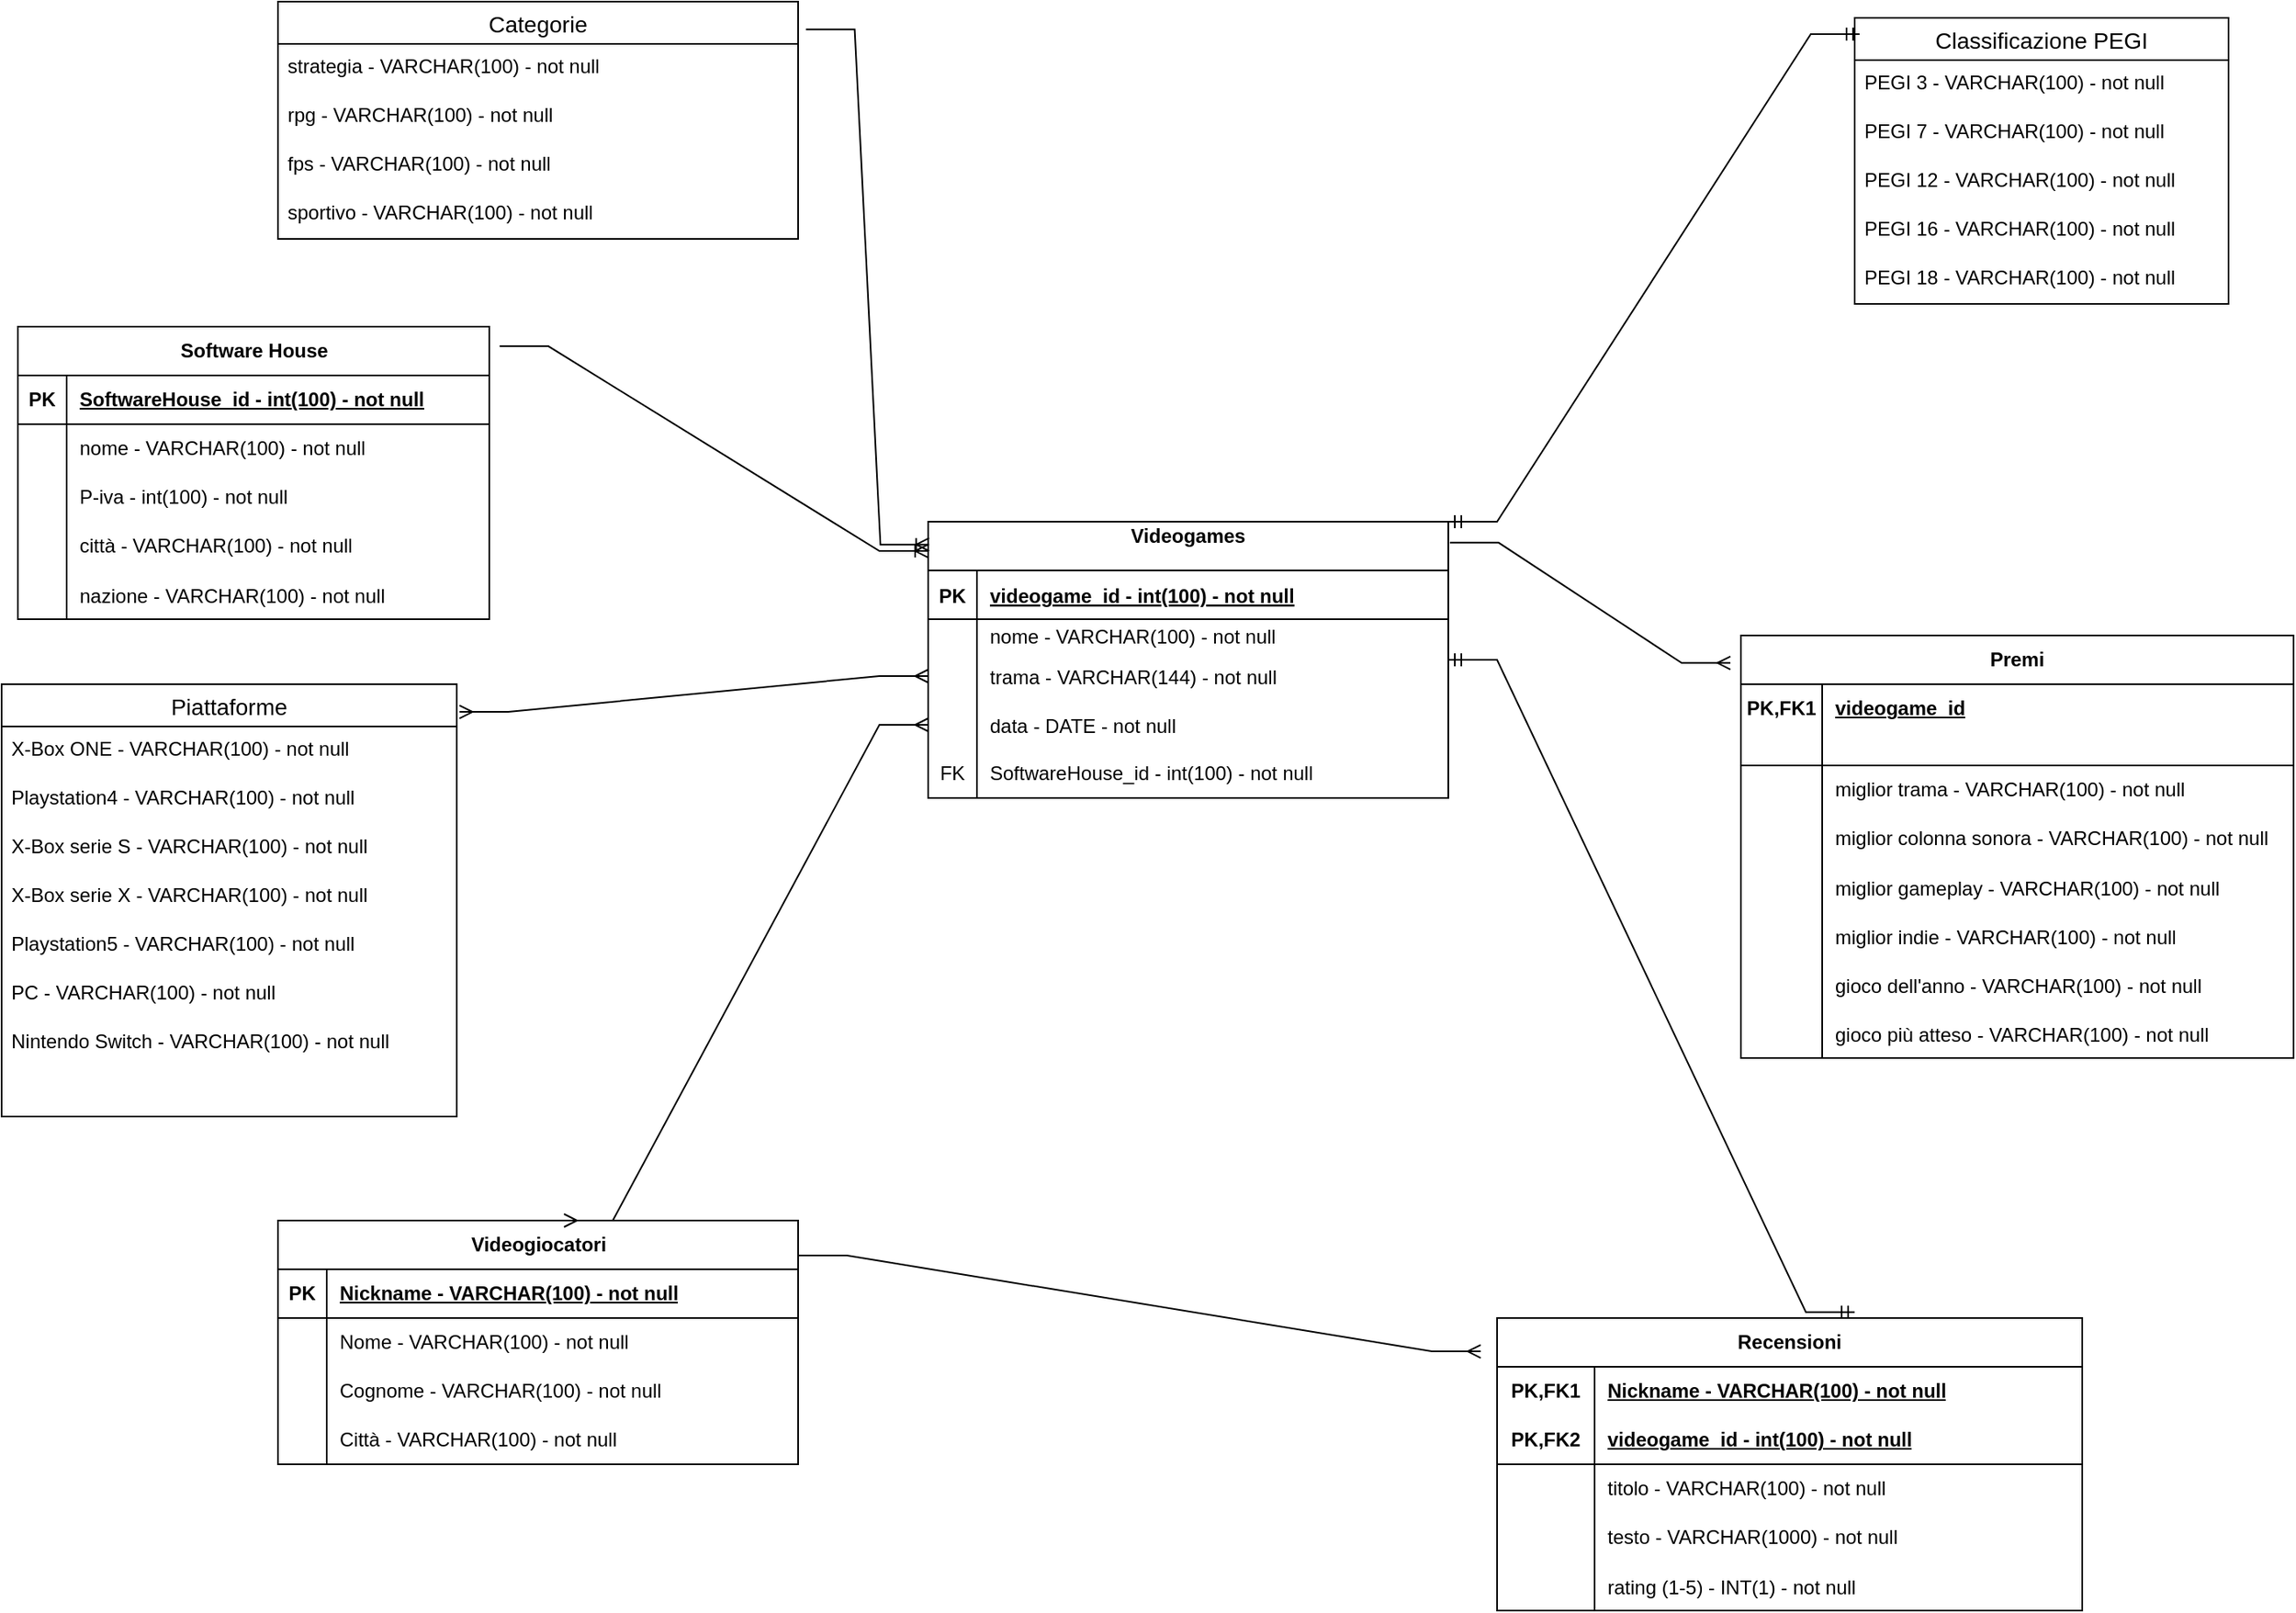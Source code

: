 <mxfile version="21.7.5" type="github">
  <diagram id="R2lEEEUBdFMjLlhIrx00" name="Page-1">
    <mxGraphModel dx="2276" dy="759" grid="1" gridSize="10" guides="1" tooltips="1" connect="1" arrows="1" fold="1" page="1" pageScale="1" pageWidth="850" pageHeight="1100" math="0" shadow="0" extFonts="Permanent Marker^https://fonts.googleapis.com/css?family=Permanent+Marker">
      <root>
        <mxCell id="0" />
        <mxCell id="1" parent="0" />
        <object label="Videogames&#xa;" id="kOSBz5JG6qcE9V6TWTEN-2">
          <mxCell style="shape=table;startSize=30;container=1;collapsible=1;childLayout=tableLayout;fixedRows=1;rowLines=0;fontStyle=1;align=center;resizeLast=1;" vertex="1" parent="1">
            <mxGeometry x="-30" y="330" width="320" height="170" as="geometry" />
          </mxCell>
        </object>
        <mxCell id="kOSBz5JG6qcE9V6TWTEN-3" value="" style="shape=partialRectangle;collapsible=0;dropTarget=0;pointerEvents=0;fillColor=none;points=[[0,0.5],[1,0.5]];portConstraint=eastwest;top=0;left=0;right=0;bottom=1;" vertex="1" parent="kOSBz5JG6qcE9V6TWTEN-2">
          <mxGeometry y="30" width="320" height="30" as="geometry" />
        </mxCell>
        <mxCell id="kOSBz5JG6qcE9V6TWTEN-4" value="PK" style="shape=partialRectangle;overflow=hidden;connectable=0;fillColor=none;top=0;left=0;bottom=0;right=0;fontStyle=1;" vertex="1" parent="kOSBz5JG6qcE9V6TWTEN-3">
          <mxGeometry width="30" height="30" as="geometry">
            <mxRectangle width="30" height="30" as="alternateBounds" />
          </mxGeometry>
        </mxCell>
        <mxCell id="kOSBz5JG6qcE9V6TWTEN-5" value="videogame_id - int(100) - not null" style="shape=partialRectangle;overflow=hidden;connectable=0;fillColor=none;top=0;left=0;bottom=0;right=0;align=left;spacingLeft=6;fontStyle=5;" vertex="1" parent="kOSBz5JG6qcE9V6TWTEN-3">
          <mxGeometry x="30" width="290" height="30" as="geometry">
            <mxRectangle width="290" height="30" as="alternateBounds" />
          </mxGeometry>
        </mxCell>
        <mxCell id="kOSBz5JG6qcE9V6TWTEN-6" value="" style="shape=partialRectangle;collapsible=0;dropTarget=0;pointerEvents=0;fillColor=none;points=[[0,0.5],[1,0.5]];portConstraint=eastwest;top=0;left=0;right=0;bottom=0;" vertex="1" parent="kOSBz5JG6qcE9V6TWTEN-2">
          <mxGeometry y="60" width="320" height="20" as="geometry" />
        </mxCell>
        <mxCell id="kOSBz5JG6qcE9V6TWTEN-7" value="" style="shape=partialRectangle;overflow=hidden;connectable=0;fillColor=none;top=0;left=0;bottom=0;right=0;" vertex="1" parent="kOSBz5JG6qcE9V6TWTEN-6">
          <mxGeometry width="30" height="20" as="geometry">
            <mxRectangle width="30" height="20" as="alternateBounds" />
          </mxGeometry>
        </mxCell>
        <mxCell id="kOSBz5JG6qcE9V6TWTEN-8" value="nome - VARCHAR(100) - not null" style="shape=partialRectangle;overflow=hidden;connectable=0;fillColor=none;top=0;left=0;bottom=0;right=0;align=left;spacingLeft=6;" vertex="1" parent="kOSBz5JG6qcE9V6TWTEN-6">
          <mxGeometry x="30" width="290" height="20" as="geometry">
            <mxRectangle width="290" height="20" as="alternateBounds" />
          </mxGeometry>
        </mxCell>
        <mxCell id="kOSBz5JG6qcE9V6TWTEN-85" value="" style="shape=tableRow;horizontal=0;startSize=0;swimlaneHead=0;swimlaneBody=0;fillColor=none;collapsible=0;dropTarget=0;points=[[0,0.5],[1,0.5]];portConstraint=eastwest;top=0;left=0;right=0;bottom=0;" vertex="1" parent="kOSBz5JG6qcE9V6TWTEN-2">
          <mxGeometry y="80" width="320" height="30" as="geometry" />
        </mxCell>
        <mxCell id="kOSBz5JG6qcE9V6TWTEN-86" value="" style="shape=partialRectangle;connectable=0;fillColor=none;top=0;left=0;bottom=0;right=0;editable=1;overflow=hidden;" vertex="1" parent="kOSBz5JG6qcE9V6TWTEN-85">
          <mxGeometry width="30" height="30" as="geometry">
            <mxRectangle width="30" height="30" as="alternateBounds" />
          </mxGeometry>
        </mxCell>
        <mxCell id="kOSBz5JG6qcE9V6TWTEN-87" value="trama - VARCHAR(144) - not null" style="shape=partialRectangle;connectable=0;fillColor=none;top=0;left=0;bottom=0;right=0;align=left;spacingLeft=6;overflow=hidden;" vertex="1" parent="kOSBz5JG6qcE9V6TWTEN-85">
          <mxGeometry x="30" width="290" height="30" as="geometry">
            <mxRectangle width="290" height="30" as="alternateBounds" />
          </mxGeometry>
        </mxCell>
        <mxCell id="kOSBz5JG6qcE9V6TWTEN-9" value="" style="shape=partialRectangle;collapsible=0;dropTarget=0;pointerEvents=0;fillColor=none;points=[[0,0.5],[1,0.5]];portConstraint=eastwest;top=0;left=0;right=0;bottom=0;" vertex="1" parent="kOSBz5JG6qcE9V6TWTEN-2">
          <mxGeometry y="110" width="320" height="30" as="geometry" />
        </mxCell>
        <mxCell id="kOSBz5JG6qcE9V6TWTEN-10" value="" style="shape=partialRectangle;overflow=hidden;connectable=0;fillColor=none;top=0;left=0;bottom=0;right=0;" vertex="1" parent="kOSBz5JG6qcE9V6TWTEN-9">
          <mxGeometry width="30" height="30" as="geometry">
            <mxRectangle width="30" height="30" as="alternateBounds" />
          </mxGeometry>
        </mxCell>
        <mxCell id="kOSBz5JG6qcE9V6TWTEN-11" value="data - DATE - not null" style="shape=partialRectangle;overflow=hidden;connectable=0;fillColor=none;top=0;left=0;bottom=0;right=0;align=left;spacingLeft=6;" vertex="1" parent="kOSBz5JG6qcE9V6TWTEN-9">
          <mxGeometry x="30" width="290" height="30" as="geometry">
            <mxRectangle width="290" height="30" as="alternateBounds" />
          </mxGeometry>
        </mxCell>
        <mxCell id="kOSBz5JG6qcE9V6TWTEN-21" value="" style="shape=tableRow;horizontal=0;startSize=0;swimlaneHead=0;swimlaneBody=0;fillColor=none;collapsible=0;dropTarget=0;points=[[0,0.5],[1,0.5]];portConstraint=eastwest;top=0;left=0;right=0;bottom=0;" vertex="1" parent="kOSBz5JG6qcE9V6TWTEN-2">
          <mxGeometry y="140" width="320" height="30" as="geometry" />
        </mxCell>
        <mxCell id="kOSBz5JG6qcE9V6TWTEN-22" value="FK" style="shape=partialRectangle;connectable=0;fillColor=none;top=0;left=0;bottom=0;right=0;fontStyle=0;overflow=hidden;whiteSpace=wrap;html=1;" vertex="1" parent="kOSBz5JG6qcE9V6TWTEN-21">
          <mxGeometry width="30" height="30" as="geometry">
            <mxRectangle width="30" height="30" as="alternateBounds" />
          </mxGeometry>
        </mxCell>
        <mxCell id="kOSBz5JG6qcE9V6TWTEN-23" value="SoftwareHouse_id&amp;nbsp;- int(100) - not null" style="shape=partialRectangle;connectable=0;fillColor=none;top=0;left=0;bottom=0;right=0;align=left;spacingLeft=6;fontStyle=0;overflow=hidden;whiteSpace=wrap;html=1;" vertex="1" parent="kOSBz5JG6qcE9V6TWTEN-21">
          <mxGeometry x="30" width="290" height="30" as="geometry">
            <mxRectangle width="290" height="30" as="alternateBounds" />
          </mxGeometry>
        </mxCell>
        <mxCell id="kOSBz5JG6qcE9V6TWTEN-63" value="Software House" style="shape=table;startSize=30;container=1;collapsible=1;childLayout=tableLayout;fixedRows=1;rowLines=0;fontStyle=1;align=center;resizeLast=1;html=1;" vertex="1" parent="1">
          <mxGeometry x="-590" y="210" width="290" height="180" as="geometry" />
        </mxCell>
        <mxCell id="kOSBz5JG6qcE9V6TWTEN-64" value="" style="shape=tableRow;horizontal=0;startSize=0;swimlaneHead=0;swimlaneBody=0;fillColor=none;collapsible=0;dropTarget=0;points=[[0,0.5],[1,0.5]];portConstraint=eastwest;top=0;left=0;right=0;bottom=1;" vertex="1" parent="kOSBz5JG6qcE9V6TWTEN-63">
          <mxGeometry y="30" width="290" height="30" as="geometry" />
        </mxCell>
        <mxCell id="kOSBz5JG6qcE9V6TWTEN-65" value="PK" style="shape=partialRectangle;connectable=0;fillColor=none;top=0;left=0;bottom=0;right=0;fontStyle=1;overflow=hidden;whiteSpace=wrap;html=1;" vertex="1" parent="kOSBz5JG6qcE9V6TWTEN-64">
          <mxGeometry width="30" height="30" as="geometry">
            <mxRectangle width="30" height="30" as="alternateBounds" />
          </mxGeometry>
        </mxCell>
        <mxCell id="kOSBz5JG6qcE9V6TWTEN-66" value="SoftwareHouse_id&amp;nbsp;- int(100) - not null" style="shape=partialRectangle;connectable=0;fillColor=none;top=0;left=0;bottom=0;right=0;align=left;spacingLeft=6;fontStyle=5;overflow=hidden;whiteSpace=wrap;html=1;" vertex="1" parent="kOSBz5JG6qcE9V6TWTEN-64">
          <mxGeometry x="30" width="260" height="30" as="geometry">
            <mxRectangle width="260" height="30" as="alternateBounds" />
          </mxGeometry>
        </mxCell>
        <mxCell id="kOSBz5JG6qcE9V6TWTEN-67" value="" style="shape=tableRow;horizontal=0;startSize=0;swimlaneHead=0;swimlaneBody=0;fillColor=none;collapsible=0;dropTarget=0;points=[[0,0.5],[1,0.5]];portConstraint=eastwest;top=0;left=0;right=0;bottom=0;" vertex="1" parent="kOSBz5JG6qcE9V6TWTEN-63">
          <mxGeometry y="60" width="290" height="30" as="geometry" />
        </mxCell>
        <mxCell id="kOSBz5JG6qcE9V6TWTEN-68" value="" style="shape=partialRectangle;connectable=0;fillColor=none;top=0;left=0;bottom=0;right=0;editable=1;overflow=hidden;whiteSpace=wrap;html=1;" vertex="1" parent="kOSBz5JG6qcE9V6TWTEN-67">
          <mxGeometry width="30" height="30" as="geometry">
            <mxRectangle width="30" height="30" as="alternateBounds" />
          </mxGeometry>
        </mxCell>
        <mxCell id="kOSBz5JG6qcE9V6TWTEN-69" value="nome - VARCHAR(100) - not null" style="shape=partialRectangle;connectable=0;fillColor=none;top=0;left=0;bottom=0;right=0;align=left;spacingLeft=6;overflow=hidden;whiteSpace=wrap;html=1;" vertex="1" parent="kOSBz5JG6qcE9V6TWTEN-67">
          <mxGeometry x="30" width="260" height="30" as="geometry">
            <mxRectangle width="260" height="30" as="alternateBounds" />
          </mxGeometry>
        </mxCell>
        <mxCell id="kOSBz5JG6qcE9V6TWTEN-70" value="" style="shape=tableRow;horizontal=0;startSize=0;swimlaneHead=0;swimlaneBody=0;fillColor=none;collapsible=0;dropTarget=0;points=[[0,0.5],[1,0.5]];portConstraint=eastwest;top=0;left=0;right=0;bottom=0;" vertex="1" parent="kOSBz5JG6qcE9V6TWTEN-63">
          <mxGeometry y="90" width="290" height="30" as="geometry" />
        </mxCell>
        <mxCell id="kOSBz5JG6qcE9V6TWTEN-71" value="" style="shape=partialRectangle;connectable=0;fillColor=none;top=0;left=0;bottom=0;right=0;editable=1;overflow=hidden;whiteSpace=wrap;html=1;" vertex="1" parent="kOSBz5JG6qcE9V6TWTEN-70">
          <mxGeometry width="30" height="30" as="geometry">
            <mxRectangle width="30" height="30" as="alternateBounds" />
          </mxGeometry>
        </mxCell>
        <mxCell id="kOSBz5JG6qcE9V6TWTEN-72" value="P-iva - int(100) - not null" style="shape=partialRectangle;connectable=0;fillColor=none;top=0;left=0;bottom=0;right=0;align=left;spacingLeft=6;overflow=hidden;whiteSpace=wrap;html=1;" vertex="1" parent="kOSBz5JG6qcE9V6TWTEN-70">
          <mxGeometry x="30" width="260" height="30" as="geometry">
            <mxRectangle width="260" height="30" as="alternateBounds" />
          </mxGeometry>
        </mxCell>
        <mxCell id="kOSBz5JG6qcE9V6TWTEN-73" value="" style="shape=tableRow;horizontal=0;startSize=0;swimlaneHead=0;swimlaneBody=0;fillColor=none;collapsible=0;dropTarget=0;points=[[0,0.5],[1,0.5]];portConstraint=eastwest;top=0;left=0;right=0;bottom=0;" vertex="1" parent="kOSBz5JG6qcE9V6TWTEN-63">
          <mxGeometry y="120" width="290" height="30" as="geometry" />
        </mxCell>
        <mxCell id="kOSBz5JG6qcE9V6TWTEN-74" value="" style="shape=partialRectangle;connectable=0;fillColor=none;top=0;left=0;bottom=0;right=0;editable=1;overflow=hidden;whiteSpace=wrap;html=1;" vertex="1" parent="kOSBz5JG6qcE9V6TWTEN-73">
          <mxGeometry width="30" height="30" as="geometry">
            <mxRectangle width="30" height="30" as="alternateBounds" />
          </mxGeometry>
        </mxCell>
        <mxCell id="kOSBz5JG6qcE9V6TWTEN-75" value="città - VARCHAR(100) - not null" style="shape=partialRectangle;connectable=0;fillColor=none;top=0;left=0;bottom=0;right=0;align=left;spacingLeft=6;overflow=hidden;whiteSpace=wrap;html=1;" vertex="1" parent="kOSBz5JG6qcE9V6TWTEN-73">
          <mxGeometry x="30" width="260" height="30" as="geometry">
            <mxRectangle width="260" height="30" as="alternateBounds" />
          </mxGeometry>
        </mxCell>
        <mxCell id="kOSBz5JG6qcE9V6TWTEN-93" value="" style="shape=tableRow;horizontal=0;startSize=0;swimlaneHead=0;swimlaneBody=0;fillColor=none;collapsible=0;dropTarget=0;points=[[0,0.5],[1,0.5]];portConstraint=eastwest;top=0;left=0;right=0;bottom=0;" vertex="1" parent="kOSBz5JG6qcE9V6TWTEN-63">
          <mxGeometry y="150" width="290" height="30" as="geometry" />
        </mxCell>
        <mxCell id="kOSBz5JG6qcE9V6TWTEN-94" value="" style="shape=partialRectangle;connectable=0;fillColor=none;top=0;left=0;bottom=0;right=0;editable=1;overflow=hidden;" vertex="1" parent="kOSBz5JG6qcE9V6TWTEN-93">
          <mxGeometry width="30" height="30" as="geometry">
            <mxRectangle width="30" height="30" as="alternateBounds" />
          </mxGeometry>
        </mxCell>
        <mxCell id="kOSBz5JG6qcE9V6TWTEN-95" value="nazione - VARCHAR(100) - not null" style="shape=partialRectangle;connectable=0;fillColor=none;top=0;left=0;bottom=0;right=0;align=left;spacingLeft=6;overflow=hidden;" vertex="1" parent="kOSBz5JG6qcE9V6TWTEN-93">
          <mxGeometry x="30" width="260" height="30" as="geometry">
            <mxRectangle width="260" height="30" as="alternateBounds" />
          </mxGeometry>
        </mxCell>
        <mxCell id="kOSBz5JG6qcE9V6TWTEN-126" value="Piattaforme" style="swimlane;fontStyle=0;childLayout=stackLayout;horizontal=1;startSize=26;horizontalStack=0;resizeParent=1;resizeParentMax=0;resizeLast=0;collapsible=1;marginBottom=0;align=center;fontSize=14;" vertex="1" parent="1">
          <mxGeometry x="-600" y="430" width="280" height="266" as="geometry" />
        </mxCell>
        <mxCell id="kOSBz5JG6qcE9V6TWTEN-127" value="X-Box ONE - VARCHAR(100) - not null" style="text;strokeColor=none;fillColor=none;spacingLeft=4;spacingRight=4;overflow=hidden;rotatable=0;points=[[0,0.5],[1,0.5]];portConstraint=eastwest;fontSize=12;whiteSpace=wrap;html=1;" vertex="1" parent="kOSBz5JG6qcE9V6TWTEN-126">
          <mxGeometry y="26" width="280" height="30" as="geometry" />
        </mxCell>
        <mxCell id="kOSBz5JG6qcE9V6TWTEN-128" value="Playstation4 - VARCHAR(100) - not null" style="text;strokeColor=none;fillColor=none;spacingLeft=4;spacingRight=4;overflow=hidden;rotatable=0;points=[[0,0.5],[1,0.5]];portConstraint=eastwest;fontSize=12;whiteSpace=wrap;html=1;" vertex="1" parent="kOSBz5JG6qcE9V6TWTEN-126">
          <mxGeometry y="56" width="280" height="30" as="geometry" />
        </mxCell>
        <mxCell id="kOSBz5JG6qcE9V6TWTEN-129" value="X-Box serie S - VARCHAR(100) - not null" style="text;strokeColor=none;fillColor=none;spacingLeft=4;spacingRight=4;overflow=hidden;rotatable=0;points=[[0,0.5],[1,0.5]];portConstraint=eastwest;fontSize=12;whiteSpace=wrap;html=1;" vertex="1" parent="kOSBz5JG6qcE9V6TWTEN-126">
          <mxGeometry y="86" width="280" height="30" as="geometry" />
        </mxCell>
        <mxCell id="kOSBz5JG6qcE9V6TWTEN-157" value="X-Box serie X - VARCHAR(100) - not null" style="text;strokeColor=none;fillColor=none;spacingLeft=4;spacingRight=4;overflow=hidden;rotatable=0;points=[[0,0.5],[1,0.5]];portConstraint=eastwest;fontSize=12;whiteSpace=wrap;html=1;" vertex="1" parent="kOSBz5JG6qcE9V6TWTEN-126">
          <mxGeometry y="116" width="280" height="30" as="geometry" />
        </mxCell>
        <mxCell id="kOSBz5JG6qcE9V6TWTEN-156" value="Playstation5 - VARCHAR(100) - not null" style="text;strokeColor=none;fillColor=none;spacingLeft=4;spacingRight=4;overflow=hidden;rotatable=0;points=[[0,0.5],[1,0.5]];portConstraint=eastwest;fontSize=12;whiteSpace=wrap;html=1;" vertex="1" parent="kOSBz5JG6qcE9V6TWTEN-126">
          <mxGeometry y="146" width="280" height="30" as="geometry" />
        </mxCell>
        <mxCell id="kOSBz5JG6qcE9V6TWTEN-158" value="PC - VARCHAR(100) - not null" style="text;strokeColor=none;fillColor=none;spacingLeft=4;spacingRight=4;overflow=hidden;rotatable=0;points=[[0,0.5],[1,0.5]];portConstraint=eastwest;fontSize=12;whiteSpace=wrap;html=1;" vertex="1" parent="kOSBz5JG6qcE9V6TWTEN-126">
          <mxGeometry y="176" width="280" height="30" as="geometry" />
        </mxCell>
        <mxCell id="kOSBz5JG6qcE9V6TWTEN-159" value="Nintendo Switch - VARCHAR(100) - not null" style="text;strokeColor=none;fillColor=none;spacingLeft=4;spacingRight=4;overflow=hidden;rotatable=0;points=[[0,0.5],[1,0.5]];portConstraint=eastwest;fontSize=12;whiteSpace=wrap;html=1;" vertex="1" parent="kOSBz5JG6qcE9V6TWTEN-126">
          <mxGeometry y="206" width="280" height="30" as="geometry" />
        </mxCell>
        <mxCell id="kOSBz5JG6qcE9V6TWTEN-137" value="" style="shape=partialRectangle;connectable=0;fillColor=none;top=0;left=0;bottom=0;right=0;align=left;spacingLeft=6;overflow=hidden;" vertex="1" parent="kOSBz5JG6qcE9V6TWTEN-126">
          <mxGeometry y="236" width="280" height="30" as="geometry">
            <mxRectangle width="130" height="30" as="alternateBounds" />
          </mxGeometry>
        </mxCell>
        <mxCell id="kOSBz5JG6qcE9V6TWTEN-148" value="Categorie" style="swimlane;fontStyle=0;childLayout=stackLayout;horizontal=1;startSize=26;horizontalStack=0;resizeParent=1;resizeParentMax=0;resizeLast=0;collapsible=1;marginBottom=0;align=center;fontSize=14;" vertex="1" parent="1">
          <mxGeometry x="-430" y="10" width="320" height="146" as="geometry" />
        </mxCell>
        <mxCell id="kOSBz5JG6qcE9V6TWTEN-149" value="strategia&amp;nbsp;- VARCHAR(100) - not null" style="text;strokeColor=none;fillColor=none;spacingLeft=4;spacingRight=4;overflow=hidden;rotatable=0;points=[[0,0.5],[1,0.5]];portConstraint=eastwest;fontSize=12;whiteSpace=wrap;html=1;" vertex="1" parent="kOSBz5JG6qcE9V6TWTEN-148">
          <mxGeometry y="26" width="320" height="30" as="geometry" />
        </mxCell>
        <mxCell id="kOSBz5JG6qcE9V6TWTEN-150" value="rpg&amp;nbsp;- VARCHAR(100) - not null" style="text;strokeColor=none;fillColor=none;spacingLeft=4;spacingRight=4;overflow=hidden;rotatable=0;points=[[0,0.5],[1,0.5]];portConstraint=eastwest;fontSize=12;whiteSpace=wrap;html=1;" vertex="1" parent="kOSBz5JG6qcE9V6TWTEN-148">
          <mxGeometry y="56" width="320" height="30" as="geometry" />
        </mxCell>
        <mxCell id="kOSBz5JG6qcE9V6TWTEN-151" value="fps&amp;nbsp;- VARCHAR(100) - not null" style="text;strokeColor=none;fillColor=none;spacingLeft=4;spacingRight=4;overflow=hidden;rotatable=0;points=[[0,0.5],[1,0.5]];portConstraint=eastwest;fontSize=12;whiteSpace=wrap;html=1;" vertex="1" parent="kOSBz5JG6qcE9V6TWTEN-148">
          <mxGeometry y="86" width="320" height="30" as="geometry" />
        </mxCell>
        <mxCell id="kOSBz5JG6qcE9V6TWTEN-161" value="sportivo&amp;nbsp;- VARCHAR(100) - not null" style="text;strokeColor=none;fillColor=none;spacingLeft=4;spacingRight=4;overflow=hidden;rotatable=0;points=[[0,0.5],[1,0.5]];portConstraint=eastwest;fontSize=12;whiteSpace=wrap;html=1;" vertex="1" parent="kOSBz5JG6qcE9V6TWTEN-148">
          <mxGeometry y="116" width="320" height="30" as="geometry" />
        </mxCell>
        <mxCell id="kOSBz5JG6qcE9V6TWTEN-166" value="Classificazione PEGI" style="swimlane;fontStyle=0;childLayout=stackLayout;horizontal=1;startSize=26;horizontalStack=0;resizeParent=1;resizeParentMax=0;resizeLast=0;collapsible=1;marginBottom=0;align=center;fontSize=14;" vertex="1" parent="1">
          <mxGeometry x="540" y="20" width="230" height="176" as="geometry" />
        </mxCell>
        <mxCell id="kOSBz5JG6qcE9V6TWTEN-167" value="PEGI 3&amp;nbsp;- VARCHAR(100) - not null" style="text;strokeColor=none;fillColor=none;spacingLeft=4;spacingRight=4;overflow=hidden;rotatable=0;points=[[0,0.5],[1,0.5]];portConstraint=eastwest;fontSize=12;whiteSpace=wrap;html=1;" vertex="1" parent="kOSBz5JG6qcE9V6TWTEN-166">
          <mxGeometry y="26" width="230" height="30" as="geometry" />
        </mxCell>
        <mxCell id="kOSBz5JG6qcE9V6TWTEN-168" value="PEGI 7&amp;nbsp;- VARCHAR(100) - not null" style="text;strokeColor=none;fillColor=none;spacingLeft=4;spacingRight=4;overflow=hidden;rotatable=0;points=[[0,0.5],[1,0.5]];portConstraint=eastwest;fontSize=12;whiteSpace=wrap;html=1;" vertex="1" parent="kOSBz5JG6qcE9V6TWTEN-166">
          <mxGeometry y="56" width="230" height="30" as="geometry" />
        </mxCell>
        <mxCell id="kOSBz5JG6qcE9V6TWTEN-169" value="PEGI 12&amp;nbsp;- VARCHAR(100) - not null" style="text;strokeColor=none;fillColor=none;spacingLeft=4;spacingRight=4;overflow=hidden;rotatable=0;points=[[0,0.5],[1,0.5]];portConstraint=eastwest;fontSize=12;whiteSpace=wrap;html=1;" vertex="1" parent="kOSBz5JG6qcE9V6TWTEN-166">
          <mxGeometry y="86" width="230" height="30" as="geometry" />
        </mxCell>
        <mxCell id="kOSBz5JG6qcE9V6TWTEN-170" value="PEGI 16&amp;nbsp;- VARCHAR(100) - not null" style="text;strokeColor=none;fillColor=none;spacingLeft=4;spacingRight=4;overflow=hidden;rotatable=0;points=[[0,0.5],[1,0.5]];portConstraint=eastwest;fontSize=12;whiteSpace=wrap;html=1;" vertex="1" parent="kOSBz5JG6qcE9V6TWTEN-166">
          <mxGeometry y="116" width="230" height="30" as="geometry" />
        </mxCell>
        <mxCell id="kOSBz5JG6qcE9V6TWTEN-171" value="PEGI 18&amp;nbsp;- VARCHAR(100) - not null" style="text;strokeColor=none;fillColor=none;spacingLeft=4;spacingRight=4;overflow=hidden;rotatable=0;points=[[0,0.5],[1,0.5]];portConstraint=eastwest;fontSize=12;whiteSpace=wrap;html=1;" vertex="1" parent="kOSBz5JG6qcE9V6TWTEN-166">
          <mxGeometry y="146" width="230" height="30" as="geometry" />
        </mxCell>
        <mxCell id="kOSBz5JG6qcE9V6TWTEN-172" value="Videogiocatori" style="shape=table;startSize=30;container=1;collapsible=1;childLayout=tableLayout;fixedRows=1;rowLines=0;fontStyle=1;align=center;resizeLast=1;html=1;" vertex="1" parent="1">
          <mxGeometry x="-430" y="760" width="320" height="150" as="geometry" />
        </mxCell>
        <mxCell id="kOSBz5JG6qcE9V6TWTEN-173" value="" style="shape=tableRow;horizontal=0;startSize=0;swimlaneHead=0;swimlaneBody=0;fillColor=none;collapsible=0;dropTarget=0;points=[[0,0.5],[1,0.5]];portConstraint=eastwest;top=0;left=0;right=0;bottom=1;" vertex="1" parent="kOSBz5JG6qcE9V6TWTEN-172">
          <mxGeometry y="30" width="320" height="30" as="geometry" />
        </mxCell>
        <mxCell id="kOSBz5JG6qcE9V6TWTEN-174" value="PK" style="shape=partialRectangle;connectable=0;fillColor=none;top=0;left=0;bottom=0;right=0;fontStyle=1;overflow=hidden;whiteSpace=wrap;html=1;" vertex="1" parent="kOSBz5JG6qcE9V6TWTEN-173">
          <mxGeometry width="30" height="30" as="geometry">
            <mxRectangle width="30" height="30" as="alternateBounds" />
          </mxGeometry>
        </mxCell>
        <mxCell id="kOSBz5JG6qcE9V6TWTEN-175" value="Nickname&amp;nbsp;- VARCHAR(100) - not null" style="shape=partialRectangle;connectable=0;fillColor=none;top=0;left=0;bottom=0;right=0;align=left;spacingLeft=6;fontStyle=5;overflow=hidden;whiteSpace=wrap;html=1;" vertex="1" parent="kOSBz5JG6qcE9V6TWTEN-173">
          <mxGeometry x="30" width="290" height="30" as="geometry">
            <mxRectangle width="290" height="30" as="alternateBounds" />
          </mxGeometry>
        </mxCell>
        <mxCell id="kOSBz5JG6qcE9V6TWTEN-176" value="" style="shape=tableRow;horizontal=0;startSize=0;swimlaneHead=0;swimlaneBody=0;fillColor=none;collapsible=0;dropTarget=0;points=[[0,0.5],[1,0.5]];portConstraint=eastwest;top=0;left=0;right=0;bottom=0;" vertex="1" parent="kOSBz5JG6qcE9V6TWTEN-172">
          <mxGeometry y="60" width="320" height="30" as="geometry" />
        </mxCell>
        <mxCell id="kOSBz5JG6qcE9V6TWTEN-177" value="" style="shape=partialRectangle;connectable=0;fillColor=none;top=0;left=0;bottom=0;right=0;editable=1;overflow=hidden;whiteSpace=wrap;html=1;" vertex="1" parent="kOSBz5JG6qcE9V6TWTEN-176">
          <mxGeometry width="30" height="30" as="geometry">
            <mxRectangle width="30" height="30" as="alternateBounds" />
          </mxGeometry>
        </mxCell>
        <mxCell id="kOSBz5JG6qcE9V6TWTEN-178" value="Nome&amp;nbsp;- VARCHAR(100) - not null" style="shape=partialRectangle;connectable=0;fillColor=none;top=0;left=0;bottom=0;right=0;align=left;spacingLeft=6;overflow=hidden;whiteSpace=wrap;html=1;" vertex="1" parent="kOSBz5JG6qcE9V6TWTEN-176">
          <mxGeometry x="30" width="290" height="30" as="geometry">
            <mxRectangle width="290" height="30" as="alternateBounds" />
          </mxGeometry>
        </mxCell>
        <mxCell id="kOSBz5JG6qcE9V6TWTEN-179" value="" style="shape=tableRow;horizontal=0;startSize=0;swimlaneHead=0;swimlaneBody=0;fillColor=none;collapsible=0;dropTarget=0;points=[[0,0.5],[1,0.5]];portConstraint=eastwest;top=0;left=0;right=0;bottom=0;" vertex="1" parent="kOSBz5JG6qcE9V6TWTEN-172">
          <mxGeometry y="90" width="320" height="30" as="geometry" />
        </mxCell>
        <mxCell id="kOSBz5JG6qcE9V6TWTEN-180" value="" style="shape=partialRectangle;connectable=0;fillColor=none;top=0;left=0;bottom=0;right=0;editable=1;overflow=hidden;whiteSpace=wrap;html=1;" vertex="1" parent="kOSBz5JG6qcE9V6TWTEN-179">
          <mxGeometry width="30" height="30" as="geometry">
            <mxRectangle width="30" height="30" as="alternateBounds" />
          </mxGeometry>
        </mxCell>
        <mxCell id="kOSBz5JG6qcE9V6TWTEN-181" value="Cognome&amp;nbsp;- VARCHAR(100) - not null" style="shape=partialRectangle;connectable=0;fillColor=none;top=0;left=0;bottom=0;right=0;align=left;spacingLeft=6;overflow=hidden;whiteSpace=wrap;html=1;" vertex="1" parent="kOSBz5JG6qcE9V6TWTEN-179">
          <mxGeometry x="30" width="290" height="30" as="geometry">
            <mxRectangle width="290" height="30" as="alternateBounds" />
          </mxGeometry>
        </mxCell>
        <mxCell id="kOSBz5JG6qcE9V6TWTEN-182" value="" style="shape=tableRow;horizontal=0;startSize=0;swimlaneHead=0;swimlaneBody=0;fillColor=none;collapsible=0;dropTarget=0;points=[[0,0.5],[1,0.5]];portConstraint=eastwest;top=0;left=0;right=0;bottom=0;" vertex="1" parent="kOSBz5JG6qcE9V6TWTEN-172">
          <mxGeometry y="120" width="320" height="30" as="geometry" />
        </mxCell>
        <mxCell id="kOSBz5JG6qcE9V6TWTEN-183" value="" style="shape=partialRectangle;connectable=0;fillColor=none;top=0;left=0;bottom=0;right=0;editable=1;overflow=hidden;whiteSpace=wrap;html=1;" vertex="1" parent="kOSBz5JG6qcE9V6TWTEN-182">
          <mxGeometry width="30" height="30" as="geometry">
            <mxRectangle width="30" height="30" as="alternateBounds" />
          </mxGeometry>
        </mxCell>
        <mxCell id="kOSBz5JG6qcE9V6TWTEN-184" value="Città&amp;nbsp;- VARCHAR(100) - not null" style="shape=partialRectangle;connectable=0;fillColor=none;top=0;left=0;bottom=0;right=0;align=left;spacingLeft=6;overflow=hidden;whiteSpace=wrap;html=1;" vertex="1" parent="kOSBz5JG6qcE9V6TWTEN-182">
          <mxGeometry x="30" width="290" height="30" as="geometry">
            <mxRectangle width="290" height="30" as="alternateBounds" />
          </mxGeometry>
        </mxCell>
        <mxCell id="kOSBz5JG6qcE9V6TWTEN-198" value="Recensioni" style="shape=table;startSize=30;container=1;collapsible=1;childLayout=tableLayout;fixedRows=1;rowLines=0;fontStyle=1;align=center;resizeLast=1;html=1;whiteSpace=wrap;" vertex="1" parent="1">
          <mxGeometry x="320" y="820" width="360" height="180" as="geometry" />
        </mxCell>
        <mxCell id="kOSBz5JG6qcE9V6TWTEN-199" value="" style="shape=tableRow;horizontal=0;startSize=0;swimlaneHead=0;swimlaneBody=0;fillColor=none;collapsible=0;dropTarget=0;points=[[0,0.5],[1,0.5]];portConstraint=eastwest;top=0;left=0;right=0;bottom=0;html=1;" vertex="1" parent="kOSBz5JG6qcE9V6TWTEN-198">
          <mxGeometry y="30" width="360" height="30" as="geometry" />
        </mxCell>
        <mxCell id="kOSBz5JG6qcE9V6TWTEN-200" value="PK,FK1" style="shape=partialRectangle;connectable=0;fillColor=none;top=0;left=0;bottom=0;right=0;fontStyle=1;overflow=hidden;html=1;whiteSpace=wrap;" vertex="1" parent="kOSBz5JG6qcE9V6TWTEN-199">
          <mxGeometry width="60" height="30" as="geometry">
            <mxRectangle width="60" height="30" as="alternateBounds" />
          </mxGeometry>
        </mxCell>
        <mxCell id="kOSBz5JG6qcE9V6TWTEN-201" value="Nickname - VARCHAR(100) - not null" style="shape=partialRectangle;connectable=0;fillColor=none;top=0;left=0;bottom=0;right=0;align=left;spacingLeft=6;fontStyle=5;overflow=hidden;html=1;whiteSpace=wrap;" vertex="1" parent="kOSBz5JG6qcE9V6TWTEN-199">
          <mxGeometry x="60" width="300" height="30" as="geometry">
            <mxRectangle width="300" height="30" as="alternateBounds" />
          </mxGeometry>
        </mxCell>
        <mxCell id="kOSBz5JG6qcE9V6TWTEN-202" value="" style="shape=tableRow;horizontal=0;startSize=0;swimlaneHead=0;swimlaneBody=0;fillColor=none;collapsible=0;dropTarget=0;points=[[0,0.5],[1,0.5]];portConstraint=eastwest;top=0;left=0;right=0;bottom=1;html=1;" vertex="1" parent="kOSBz5JG6qcE9V6TWTEN-198">
          <mxGeometry y="60" width="360" height="30" as="geometry" />
        </mxCell>
        <mxCell id="kOSBz5JG6qcE9V6TWTEN-203" value="PK,FK2" style="shape=partialRectangle;connectable=0;fillColor=none;top=0;left=0;bottom=0;right=0;fontStyle=1;overflow=hidden;html=1;whiteSpace=wrap;" vertex="1" parent="kOSBz5JG6qcE9V6TWTEN-202">
          <mxGeometry width="60" height="30" as="geometry">
            <mxRectangle width="60" height="30" as="alternateBounds" />
          </mxGeometry>
        </mxCell>
        <mxCell id="kOSBz5JG6qcE9V6TWTEN-204" value="videogame_id&amp;nbsp;- int(100) - not null" style="shape=partialRectangle;connectable=0;fillColor=none;top=0;left=0;bottom=0;right=0;align=left;spacingLeft=6;fontStyle=5;overflow=hidden;html=1;whiteSpace=wrap;" vertex="1" parent="kOSBz5JG6qcE9V6TWTEN-202">
          <mxGeometry x="60" width="300" height="30" as="geometry">
            <mxRectangle width="300" height="30" as="alternateBounds" />
          </mxGeometry>
        </mxCell>
        <mxCell id="kOSBz5JG6qcE9V6TWTEN-205" value="" style="shape=tableRow;horizontal=0;startSize=0;swimlaneHead=0;swimlaneBody=0;fillColor=none;collapsible=0;dropTarget=0;points=[[0,0.5],[1,0.5]];portConstraint=eastwest;top=0;left=0;right=0;bottom=0;html=1;" vertex="1" parent="kOSBz5JG6qcE9V6TWTEN-198">
          <mxGeometry y="90" width="360" height="30" as="geometry" />
        </mxCell>
        <mxCell id="kOSBz5JG6qcE9V6TWTEN-206" value="" style="shape=partialRectangle;connectable=0;fillColor=none;top=0;left=0;bottom=0;right=0;editable=1;overflow=hidden;html=1;whiteSpace=wrap;" vertex="1" parent="kOSBz5JG6qcE9V6TWTEN-205">
          <mxGeometry width="60" height="30" as="geometry">
            <mxRectangle width="60" height="30" as="alternateBounds" />
          </mxGeometry>
        </mxCell>
        <mxCell id="kOSBz5JG6qcE9V6TWTEN-207" value="titolo&amp;nbsp;- VARCHAR(100) - not null" style="shape=partialRectangle;connectable=0;fillColor=none;top=0;left=0;bottom=0;right=0;align=left;spacingLeft=6;overflow=hidden;html=1;whiteSpace=wrap;" vertex="1" parent="kOSBz5JG6qcE9V6TWTEN-205">
          <mxGeometry x="60" width="300" height="30" as="geometry">
            <mxRectangle width="300" height="30" as="alternateBounds" />
          </mxGeometry>
        </mxCell>
        <mxCell id="kOSBz5JG6qcE9V6TWTEN-208" value="" style="shape=tableRow;horizontal=0;startSize=0;swimlaneHead=0;swimlaneBody=0;fillColor=none;collapsible=0;dropTarget=0;points=[[0,0.5],[1,0.5]];portConstraint=eastwest;top=0;left=0;right=0;bottom=0;html=1;" vertex="1" parent="kOSBz5JG6qcE9V6TWTEN-198">
          <mxGeometry y="120" width="360" height="30" as="geometry" />
        </mxCell>
        <mxCell id="kOSBz5JG6qcE9V6TWTEN-209" value="" style="shape=partialRectangle;connectable=0;fillColor=none;top=0;left=0;bottom=0;right=0;editable=1;overflow=hidden;html=1;whiteSpace=wrap;" vertex="1" parent="kOSBz5JG6qcE9V6TWTEN-208">
          <mxGeometry width="60" height="30" as="geometry">
            <mxRectangle width="60" height="30" as="alternateBounds" />
          </mxGeometry>
        </mxCell>
        <mxCell id="kOSBz5JG6qcE9V6TWTEN-210" value="testo&amp;nbsp;- VARCHAR(1000) - not null" style="shape=partialRectangle;connectable=0;fillColor=none;top=0;left=0;bottom=0;right=0;align=left;spacingLeft=6;overflow=hidden;html=1;whiteSpace=wrap;" vertex="1" parent="kOSBz5JG6qcE9V6TWTEN-208">
          <mxGeometry x="60" width="300" height="30" as="geometry">
            <mxRectangle width="300" height="30" as="alternateBounds" />
          </mxGeometry>
        </mxCell>
        <mxCell id="kOSBz5JG6qcE9V6TWTEN-230" value="" style="shape=tableRow;horizontal=0;startSize=0;swimlaneHead=0;swimlaneBody=0;fillColor=none;collapsible=0;dropTarget=0;points=[[0,0.5],[1,0.5]];portConstraint=eastwest;top=0;left=0;right=0;bottom=0;" vertex="1" parent="kOSBz5JG6qcE9V6TWTEN-198">
          <mxGeometry y="150" width="360" height="30" as="geometry" />
        </mxCell>
        <mxCell id="kOSBz5JG6qcE9V6TWTEN-231" value="" style="shape=partialRectangle;connectable=0;fillColor=none;top=0;left=0;bottom=0;right=0;editable=1;overflow=hidden;" vertex="1" parent="kOSBz5JG6qcE9V6TWTEN-230">
          <mxGeometry width="60" height="30" as="geometry">
            <mxRectangle width="60" height="30" as="alternateBounds" />
          </mxGeometry>
        </mxCell>
        <mxCell id="kOSBz5JG6qcE9V6TWTEN-232" value="rating (1-5) - INT(1) - not null" style="shape=partialRectangle;connectable=0;fillColor=none;top=0;left=0;bottom=0;right=0;align=left;spacingLeft=6;overflow=hidden;" vertex="1" parent="kOSBz5JG6qcE9V6TWTEN-230">
          <mxGeometry x="60" width="300" height="30" as="geometry">
            <mxRectangle width="300" height="30" as="alternateBounds" />
          </mxGeometry>
        </mxCell>
        <mxCell id="kOSBz5JG6qcE9V6TWTEN-240" value="" style="edgeStyle=entityRelationEdgeStyle;fontSize=12;html=1;endArrow=ERmany;startArrow=ERmany;rounded=0;entryX=0;entryY=0.5;entryDx=0;entryDy=0;exitX=1.006;exitY=0.064;exitDx=0;exitDy=0;exitPerimeter=0;" edge="1" parent="1" source="kOSBz5JG6qcE9V6TWTEN-126" target="kOSBz5JG6qcE9V6TWTEN-85">
          <mxGeometry width="100" height="100" relative="1" as="geometry">
            <mxPoint x="-120" y="470" as="sourcePoint" />
            <mxPoint x="-20" y="370" as="targetPoint" />
            <Array as="points">
              <mxPoint x="-100" y="370" />
            </Array>
          </mxGeometry>
        </mxCell>
        <mxCell id="kOSBz5JG6qcE9V6TWTEN-241" value="" style="edgeStyle=entityRelationEdgeStyle;fontSize=12;html=1;endArrow=ERoneToMany;rounded=0;exitX=1.015;exitY=0.117;exitDx=0;exitDy=0;exitPerimeter=0;entryX=0.002;entryY=0.083;entryDx=0;entryDy=0;entryPerimeter=0;" edge="1" parent="1" source="kOSBz5JG6qcE9V6TWTEN-148" target="kOSBz5JG6qcE9V6TWTEN-2">
          <mxGeometry width="100" height="100" relative="1" as="geometry">
            <mxPoint x="190" y="320" as="sourcePoint" />
            <mxPoint x="290" y="220" as="targetPoint" />
            <Array as="points">
              <mxPoint x="-60" y="230" />
              <mxPoint x="-30" y="310" />
            </Array>
          </mxGeometry>
        </mxCell>
        <mxCell id="kOSBz5JG6qcE9V6TWTEN-242" value="" style="edgeStyle=entityRelationEdgeStyle;fontSize=12;html=1;endArrow=ERmandOne;startArrow=ERmandOne;rounded=0;exitX=1;exitY=0;exitDx=0;exitDy=0;entryX=0.013;entryY=0.057;entryDx=0;entryDy=0;entryPerimeter=0;" edge="1" parent="1" source="kOSBz5JG6qcE9V6TWTEN-2" target="kOSBz5JG6qcE9V6TWTEN-166">
          <mxGeometry width="100" height="100" relative="1" as="geometry">
            <mxPoint x="260" y="350" as="sourcePoint" />
            <mxPoint x="170" y="49" as="targetPoint" />
            <Array as="points">
              <mxPoint x="356.48" y="162.89" />
              <mxPoint x="290" y="240" />
              <mxPoint x="280" y="250" />
              <mxPoint x="346.48" y="152.89" />
              <mxPoint x="346.48" y="162.89" />
            </Array>
          </mxGeometry>
        </mxCell>
        <mxCell id="kOSBz5JG6qcE9V6TWTEN-244" value="" style="edgeStyle=entityRelationEdgeStyle;fontSize=12;html=1;endArrow=ERoneToMany;rounded=0;entryX=0;entryY=0.106;entryDx=0;entryDy=0;exitX=1.022;exitY=0.067;exitDx=0;exitDy=0;exitPerimeter=0;entryPerimeter=0;" edge="1" parent="1" source="kOSBz5JG6qcE9V6TWTEN-63" target="kOSBz5JG6qcE9V6TWTEN-2">
          <mxGeometry width="100" height="100" relative="1" as="geometry">
            <mxPoint x="375" y="230" as="sourcePoint" />
            <mxPoint x="475" y="130" as="targetPoint" />
            <Array as="points">
              <mxPoint x="655" y="-50" />
            </Array>
          </mxGeometry>
        </mxCell>
        <mxCell id="kOSBz5JG6qcE9V6TWTEN-246" value="" style="edgeStyle=entityRelationEdgeStyle;fontSize=12;html=1;endArrow=ERmany;rounded=0;entryX=-0.019;entryY=0.065;entryDx=0;entryDy=0;entryPerimeter=0;exitX=1.003;exitY=0.076;exitDx=0;exitDy=0;exitPerimeter=0;" edge="1" parent="1" source="kOSBz5JG6qcE9V6TWTEN-2" target="kOSBz5JG6qcE9V6TWTEN-251">
          <mxGeometry width="100" height="100" relative="1" as="geometry">
            <mxPoint x="250" y="350" as="sourcePoint" />
            <mxPoint x="616" y="140.48" as="targetPoint" />
          </mxGeometry>
        </mxCell>
        <mxCell id="kOSBz5JG6qcE9V6TWTEN-247" value="" style="edgeStyle=entityRelationEdgeStyle;fontSize=12;html=1;endArrow=ERmany;rounded=0;entryX=-0.028;entryY=0.114;entryDx=0;entryDy=0;entryPerimeter=0;exitX=1;exitY=0.143;exitDx=0;exitDy=0;exitPerimeter=0;" edge="1" parent="1" source="kOSBz5JG6qcE9V6TWTEN-172" target="kOSBz5JG6qcE9V6TWTEN-198">
          <mxGeometry width="100" height="100" relative="1" as="geometry">
            <mxPoint x="-30" y="760" as="sourcePoint" />
            <mxPoint x="70" y="660" as="targetPoint" />
            <Array as="points">
              <mxPoint x="-140" y="710" />
            </Array>
          </mxGeometry>
        </mxCell>
        <mxCell id="kOSBz5JG6qcE9V6TWTEN-248" value="" style="edgeStyle=entityRelationEdgeStyle;fontSize=12;html=1;endArrow=ERmandOne;startArrow=ERmandOne;rounded=0;entryX=0.611;entryY=-0.02;entryDx=0;entryDy=0;entryPerimeter=0;" edge="1" parent="1" source="kOSBz5JG6qcE9V6TWTEN-2" target="kOSBz5JG6qcE9V6TWTEN-198">
          <mxGeometry width="100" height="100" relative="1" as="geometry">
            <mxPoint x="50" y="540" as="sourcePoint" />
            <mxPoint x="280" y="570" as="targetPoint" />
          </mxGeometry>
        </mxCell>
        <mxCell id="kOSBz5JG6qcE9V6TWTEN-250" value="" style="edgeStyle=entityRelationEdgeStyle;fontSize=12;html=1;endArrow=ERmany;startArrow=ERmany;rounded=0;entryX=0;entryY=0.5;entryDx=0;entryDy=0;exitX=0.55;exitY=0;exitDx=0;exitDy=0;exitPerimeter=0;" edge="1" parent="1" source="kOSBz5JG6qcE9V6TWTEN-172" target="kOSBz5JG6qcE9V6TWTEN-9">
          <mxGeometry width="100" height="100" relative="1" as="geometry">
            <mxPoint x="-120" y="640" as="sourcePoint" />
            <mxPoint x="-20" y="540" as="targetPoint" />
            <Array as="points">
              <mxPoint x="-310" y="540" />
              <mxPoint x="-210" y="570" />
            </Array>
          </mxGeometry>
        </mxCell>
        <mxCell id="kOSBz5JG6qcE9V6TWTEN-251" value="Premi" style="shape=table;startSize=30;container=1;collapsible=1;childLayout=tableLayout;fixedRows=1;rowLines=0;fontStyle=1;align=center;resizeLast=1;html=1;whiteSpace=wrap;" vertex="1" parent="1">
          <mxGeometry x="470" y="400" width="340" height="260" as="geometry" />
        </mxCell>
        <mxCell id="kOSBz5JG6qcE9V6TWTEN-252" value="" style="shape=tableRow;horizontal=0;startSize=0;swimlaneHead=0;swimlaneBody=0;fillColor=none;collapsible=0;dropTarget=0;points=[[0,0.5],[1,0.5]];portConstraint=eastwest;top=0;left=0;right=0;bottom=0;html=1;" vertex="1" parent="kOSBz5JG6qcE9V6TWTEN-251">
          <mxGeometry y="30" width="340" height="30" as="geometry" />
        </mxCell>
        <mxCell id="kOSBz5JG6qcE9V6TWTEN-253" value="PK,FK1" style="shape=partialRectangle;connectable=0;fillColor=none;top=0;left=0;bottom=0;right=0;fontStyle=1;overflow=hidden;html=1;whiteSpace=wrap;" vertex="1" parent="kOSBz5JG6qcE9V6TWTEN-252">
          <mxGeometry width="50" height="30" as="geometry">
            <mxRectangle width="50" height="30" as="alternateBounds" />
          </mxGeometry>
        </mxCell>
        <mxCell id="kOSBz5JG6qcE9V6TWTEN-254" value="videogame_id" style="shape=partialRectangle;connectable=0;fillColor=none;top=0;left=0;bottom=0;right=0;align=left;spacingLeft=6;fontStyle=5;overflow=hidden;html=1;whiteSpace=wrap;" vertex="1" parent="kOSBz5JG6qcE9V6TWTEN-252">
          <mxGeometry x="50" width="290" height="30" as="geometry">
            <mxRectangle width="290" height="30" as="alternateBounds" />
          </mxGeometry>
        </mxCell>
        <mxCell id="kOSBz5JG6qcE9V6TWTEN-255" value="" style="shape=tableRow;horizontal=0;startSize=0;swimlaneHead=0;swimlaneBody=0;fillColor=none;collapsible=0;dropTarget=0;points=[[0,0.5],[1,0.5]];portConstraint=eastwest;top=0;left=0;right=0;bottom=1;html=1;" vertex="1" parent="kOSBz5JG6qcE9V6TWTEN-251">
          <mxGeometry y="60" width="340" height="20" as="geometry" />
        </mxCell>
        <mxCell id="kOSBz5JG6qcE9V6TWTEN-256" value="" style="shape=partialRectangle;connectable=0;fillColor=none;top=0;left=0;bottom=0;right=0;fontStyle=1;overflow=hidden;html=1;whiteSpace=wrap;" vertex="1" parent="kOSBz5JG6qcE9V6TWTEN-255">
          <mxGeometry width="50" height="20" as="geometry">
            <mxRectangle width="50" height="20" as="alternateBounds" />
          </mxGeometry>
        </mxCell>
        <mxCell id="kOSBz5JG6qcE9V6TWTEN-257" value="" style="shape=partialRectangle;connectable=0;fillColor=none;top=0;left=0;bottom=0;right=0;align=left;spacingLeft=6;fontStyle=5;overflow=hidden;html=1;whiteSpace=wrap;" vertex="1" parent="kOSBz5JG6qcE9V6TWTEN-255">
          <mxGeometry x="50" width="290" height="20" as="geometry">
            <mxRectangle width="290" height="20" as="alternateBounds" />
          </mxGeometry>
        </mxCell>
        <mxCell id="kOSBz5JG6qcE9V6TWTEN-258" value="" style="shape=tableRow;horizontal=0;startSize=0;swimlaneHead=0;swimlaneBody=0;fillColor=none;collapsible=0;dropTarget=0;points=[[0,0.5],[1,0.5]];portConstraint=eastwest;top=0;left=0;right=0;bottom=0;html=1;" vertex="1" parent="kOSBz5JG6qcE9V6TWTEN-251">
          <mxGeometry y="80" width="340" height="30" as="geometry" />
        </mxCell>
        <mxCell id="kOSBz5JG6qcE9V6TWTEN-259" value="" style="shape=partialRectangle;connectable=0;fillColor=none;top=0;left=0;bottom=0;right=0;editable=1;overflow=hidden;html=1;whiteSpace=wrap;" vertex="1" parent="kOSBz5JG6qcE9V6TWTEN-258">
          <mxGeometry width="50" height="30" as="geometry">
            <mxRectangle width="50" height="30" as="alternateBounds" />
          </mxGeometry>
        </mxCell>
        <mxCell id="kOSBz5JG6qcE9V6TWTEN-260" value="miglior trama&amp;nbsp;- VARCHAR(100) - not null" style="shape=partialRectangle;connectable=0;fillColor=none;top=0;left=0;bottom=0;right=0;align=left;spacingLeft=6;overflow=hidden;html=1;whiteSpace=wrap;" vertex="1" parent="kOSBz5JG6qcE9V6TWTEN-258">
          <mxGeometry x="50" width="290" height="30" as="geometry">
            <mxRectangle width="290" height="30" as="alternateBounds" />
          </mxGeometry>
        </mxCell>
        <mxCell id="kOSBz5JG6qcE9V6TWTEN-261" value="" style="shape=tableRow;horizontal=0;startSize=0;swimlaneHead=0;swimlaneBody=0;fillColor=none;collapsible=0;dropTarget=0;points=[[0,0.5],[1,0.5]];portConstraint=eastwest;top=0;left=0;right=0;bottom=0;html=1;" vertex="1" parent="kOSBz5JG6qcE9V6TWTEN-251">
          <mxGeometry y="110" width="340" height="30" as="geometry" />
        </mxCell>
        <mxCell id="kOSBz5JG6qcE9V6TWTEN-262" value="" style="shape=partialRectangle;connectable=0;fillColor=none;top=0;left=0;bottom=0;right=0;editable=1;overflow=hidden;html=1;whiteSpace=wrap;" vertex="1" parent="kOSBz5JG6qcE9V6TWTEN-261">
          <mxGeometry width="50" height="30" as="geometry">
            <mxRectangle width="50" height="30" as="alternateBounds" />
          </mxGeometry>
        </mxCell>
        <mxCell id="kOSBz5JG6qcE9V6TWTEN-263" value="miglior colonna sonora&amp;nbsp;- VARCHAR(100) - not null" style="shape=partialRectangle;connectable=0;fillColor=none;top=0;left=0;bottom=0;right=0;align=left;spacingLeft=6;overflow=hidden;html=1;whiteSpace=wrap;" vertex="1" parent="kOSBz5JG6qcE9V6TWTEN-261">
          <mxGeometry x="50" width="290" height="30" as="geometry">
            <mxRectangle width="290" height="30" as="alternateBounds" />
          </mxGeometry>
        </mxCell>
        <mxCell id="kOSBz5JG6qcE9V6TWTEN-265" value="" style="shape=tableRow;horizontal=0;startSize=0;swimlaneHead=0;swimlaneBody=0;fillColor=none;collapsible=0;dropTarget=0;points=[[0,0.5],[1,0.5]];portConstraint=eastwest;top=0;left=0;right=0;bottom=0;" vertex="1" parent="kOSBz5JG6qcE9V6TWTEN-251">
          <mxGeometry y="140" width="340" height="30" as="geometry" />
        </mxCell>
        <mxCell id="kOSBz5JG6qcE9V6TWTEN-266" value="" style="shape=partialRectangle;connectable=0;fillColor=none;top=0;left=0;bottom=0;right=0;editable=1;overflow=hidden;" vertex="1" parent="kOSBz5JG6qcE9V6TWTEN-265">
          <mxGeometry width="50" height="30" as="geometry">
            <mxRectangle width="50" height="30" as="alternateBounds" />
          </mxGeometry>
        </mxCell>
        <mxCell id="kOSBz5JG6qcE9V6TWTEN-267" value="miglior gameplay - VARCHAR(100) - not null" style="shape=partialRectangle;connectable=0;fillColor=none;top=0;left=0;bottom=0;right=0;align=left;spacingLeft=6;overflow=hidden;" vertex="1" parent="kOSBz5JG6qcE9V6TWTEN-265">
          <mxGeometry x="50" width="290" height="30" as="geometry">
            <mxRectangle width="290" height="30" as="alternateBounds" />
          </mxGeometry>
        </mxCell>
        <mxCell id="kOSBz5JG6qcE9V6TWTEN-269" value="" style="shape=tableRow;horizontal=0;startSize=0;swimlaneHead=0;swimlaneBody=0;fillColor=none;collapsible=0;dropTarget=0;points=[[0,0.5],[1,0.5]];portConstraint=eastwest;top=0;left=0;right=0;bottom=0;" vertex="1" parent="kOSBz5JG6qcE9V6TWTEN-251">
          <mxGeometry y="170" width="340" height="30" as="geometry" />
        </mxCell>
        <mxCell id="kOSBz5JG6qcE9V6TWTEN-270" value="" style="shape=partialRectangle;connectable=0;fillColor=none;top=0;left=0;bottom=0;right=0;editable=1;overflow=hidden;" vertex="1" parent="kOSBz5JG6qcE9V6TWTEN-269">
          <mxGeometry width="50" height="30" as="geometry">
            <mxRectangle width="50" height="30" as="alternateBounds" />
          </mxGeometry>
        </mxCell>
        <mxCell id="kOSBz5JG6qcE9V6TWTEN-271" value="miglior indie - VARCHAR(100) - not null" style="shape=partialRectangle;connectable=0;fillColor=none;top=0;left=0;bottom=0;right=0;align=left;spacingLeft=6;overflow=hidden;" vertex="1" parent="kOSBz5JG6qcE9V6TWTEN-269">
          <mxGeometry x="50" width="290" height="30" as="geometry">
            <mxRectangle width="290" height="30" as="alternateBounds" />
          </mxGeometry>
        </mxCell>
        <mxCell id="kOSBz5JG6qcE9V6TWTEN-273" value="" style="shape=tableRow;horizontal=0;startSize=0;swimlaneHead=0;swimlaneBody=0;fillColor=none;collapsible=0;dropTarget=0;points=[[0,0.5],[1,0.5]];portConstraint=eastwest;top=0;left=0;right=0;bottom=0;" vertex="1" parent="kOSBz5JG6qcE9V6TWTEN-251">
          <mxGeometry y="200" width="340" height="30" as="geometry" />
        </mxCell>
        <mxCell id="kOSBz5JG6qcE9V6TWTEN-274" value="" style="shape=partialRectangle;connectable=0;fillColor=none;top=0;left=0;bottom=0;right=0;editable=1;overflow=hidden;" vertex="1" parent="kOSBz5JG6qcE9V6TWTEN-273">
          <mxGeometry width="50" height="30" as="geometry">
            <mxRectangle width="50" height="30" as="alternateBounds" />
          </mxGeometry>
        </mxCell>
        <mxCell id="kOSBz5JG6qcE9V6TWTEN-275" value="gioco dell&#39;anno - VARCHAR(100) - not null" style="shape=partialRectangle;connectable=0;fillColor=none;top=0;left=0;bottom=0;right=0;align=left;spacingLeft=6;overflow=hidden;" vertex="1" parent="kOSBz5JG6qcE9V6TWTEN-273">
          <mxGeometry x="50" width="290" height="30" as="geometry">
            <mxRectangle width="290" height="30" as="alternateBounds" />
          </mxGeometry>
        </mxCell>
        <mxCell id="kOSBz5JG6qcE9V6TWTEN-277" value="" style="shape=tableRow;horizontal=0;startSize=0;swimlaneHead=0;swimlaneBody=0;fillColor=none;collapsible=0;dropTarget=0;points=[[0,0.5],[1,0.5]];portConstraint=eastwest;top=0;left=0;right=0;bottom=0;" vertex="1" parent="kOSBz5JG6qcE9V6TWTEN-251">
          <mxGeometry y="230" width="340" height="30" as="geometry" />
        </mxCell>
        <mxCell id="kOSBz5JG6qcE9V6TWTEN-278" value="" style="shape=partialRectangle;connectable=0;fillColor=none;top=0;left=0;bottom=0;right=0;editable=1;overflow=hidden;" vertex="1" parent="kOSBz5JG6qcE9V6TWTEN-277">
          <mxGeometry width="50" height="30" as="geometry">
            <mxRectangle width="50" height="30" as="alternateBounds" />
          </mxGeometry>
        </mxCell>
        <mxCell id="kOSBz5JG6qcE9V6TWTEN-279" value="gioco più atteso - VARCHAR(100) - not null" style="shape=partialRectangle;connectable=0;fillColor=none;top=0;left=0;bottom=0;right=0;align=left;spacingLeft=6;overflow=hidden;" vertex="1" parent="kOSBz5JG6qcE9V6TWTEN-277">
          <mxGeometry x="50" width="290" height="30" as="geometry">
            <mxRectangle width="290" height="30" as="alternateBounds" />
          </mxGeometry>
        </mxCell>
      </root>
    </mxGraphModel>
  </diagram>
</mxfile>
